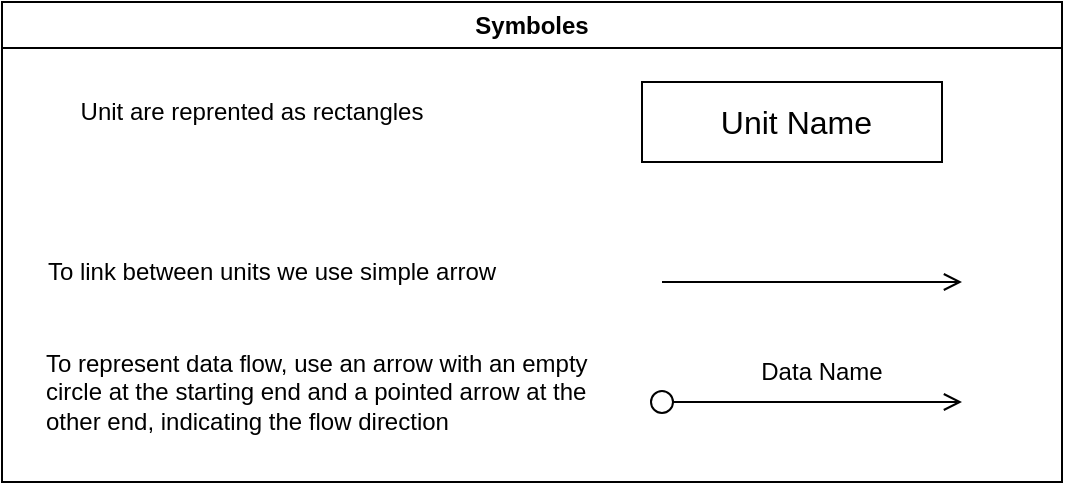 <mxfile version="25.0.2">
  <diagram name="Page-1" id="OEWdrdRlLrYZWeYsEEm2">
    <mxGraphModel dx="709" dy="458" grid="1" gridSize="10" guides="1" tooltips="1" connect="1" arrows="1" fold="1" page="1" pageScale="1" pageWidth="850" pageHeight="1100" math="0" shadow="0">
      <root>
        <mxCell id="0" />
        <mxCell id="1" parent="0" />
        <mxCell id="MoofML_cmBFVWpvO62R--2" value="" style="endArrow=open;endSize=7;html=1;rounded=0;" edge="1" parent="1">
          <mxGeometry width="160" relative="1" as="geometry">
            <mxPoint x="450" y="300" as="sourcePoint" />
            <mxPoint x="600" y="300" as="targetPoint" />
          </mxGeometry>
        </mxCell>
        <mxCell id="MoofML_cmBFVWpvO62R--4" value="" style="html=1;verticalAlign=bottom;startArrow=oval;startFill=0;endArrow=open;startSize=11;endSize=7;curved=0;rounded=0;targetPerimeterSpacing=15;sourcePerimeterSpacing=19;jumpStyle=none;" edge="1" parent="1">
          <mxGeometry width="80" relative="1" as="geometry">
            <mxPoint x="450" y="360" as="sourcePoint" />
            <mxPoint x="600" y="360" as="targetPoint" />
          </mxGeometry>
        </mxCell>
        <mxCell id="MoofML_cmBFVWpvO62R--6" value="Symboles" style="swimlane;whiteSpace=wrap;html=1;" vertex="1" parent="1">
          <mxGeometry x="120" y="160" width="530" height="240" as="geometry" />
        </mxCell>
        <mxCell id="MoofML_cmBFVWpvO62R--1" value="&lt;font style=&quot;font-size: 16px;&quot;&gt;&amp;nbsp;Unit N&lt;font style=&quot;&quot;&gt;am&lt;/font&gt;e&lt;/font&gt;" style="rounded=0;whiteSpace=wrap;html=1;align=center;fillColor=none;" vertex="1" parent="MoofML_cmBFVWpvO62R--6">
          <mxGeometry x="320" y="40" width="150" height="40" as="geometry" />
        </mxCell>
        <mxCell id="MoofML_cmBFVWpvO62R--8" value="Unit are reprented as rectangles" style="text;html=1;align=center;verticalAlign=middle;whiteSpace=wrap;rounded=0;" vertex="1" parent="MoofML_cmBFVWpvO62R--6">
          <mxGeometry x="20" y="40" width="210" height="30" as="geometry" />
        </mxCell>
        <mxCell id="MoofML_cmBFVWpvO62R--9" value="To link between units we use simple arrow" style="text;html=1;align=center;verticalAlign=middle;whiteSpace=wrap;rounded=0;" vertex="1" parent="MoofML_cmBFVWpvO62R--6">
          <mxGeometry x="20" y="120" width="230" height="30" as="geometry" />
        </mxCell>
        <mxCell id="MoofML_cmBFVWpvO62R--11" value="Data Name" style="text;html=1;align=center;verticalAlign=middle;whiteSpace=wrap;rounded=0;" vertex="1" parent="MoofML_cmBFVWpvO62R--6">
          <mxGeometry x="370" y="170" width="80" height="30" as="geometry" />
        </mxCell>
        <mxCell id="MoofML_cmBFVWpvO62R--12" value="To represent data flow, use an arrow with an empty circle at the starting end and a pointed arrow at the other end, indicating the flow direction" style="text;html=1;align=left;verticalAlign=middle;whiteSpace=wrap;rounded=0;" vertex="1" parent="MoofML_cmBFVWpvO62R--6">
          <mxGeometry x="20" y="180" width="300" height="30" as="geometry" />
        </mxCell>
      </root>
    </mxGraphModel>
  </diagram>
</mxfile>
